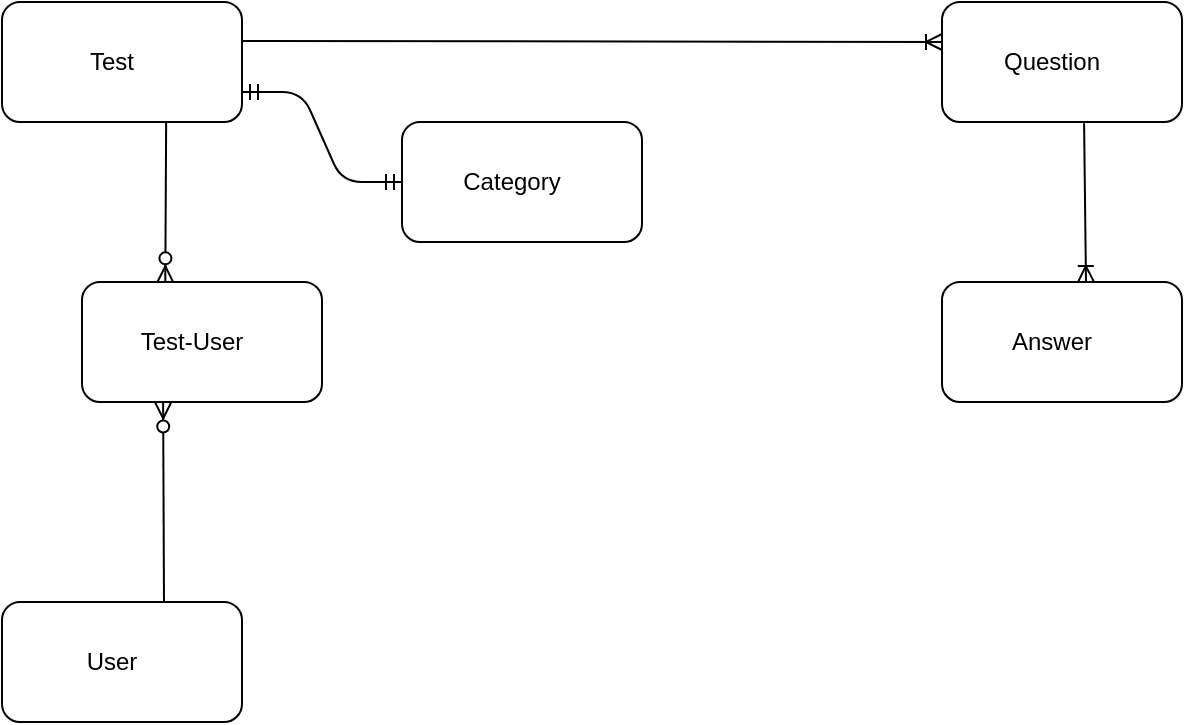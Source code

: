 <mxfile version="14.9.1" type="github"><diagram id="qdGgsloyMCNvHPsIsWeM" name="Page-1"><mxGraphModel dx="714" dy="394" grid="1" gridSize="10" guides="1" tooltips="1" connect="1" arrows="1" fold="1" page="1" pageScale="1" pageWidth="850" pageHeight="1100" math="0" shadow="0"><root><mxCell id="0"/><mxCell id="1" parent="0"/><mxCell id="xcnWXyQfyiLEQMKitIQH-16" style="edgeStyle=none;rounded=0;orthogonalLoop=1;jettySize=auto;html=1;exitX=0.684;exitY=0.996;exitDx=0;exitDy=0;endArrow=ERzeroToMany;endFill=1;exitPerimeter=0;entryX=0.097;entryY=0.003;entryDx=0;entryDy=0;entryPerimeter=0;" edge="1" parent="1" source="Yn2dGKiHDtz77mqp5Xcz-1"><mxGeometry relative="1" as="geometry"><mxPoint x="121.64" y="200.18" as="targetPoint"/></mxGeometry></mxCell><mxCell id="Yn2dGKiHDtz77mqp5Xcz-1" value="" style="rounded=1;whiteSpace=wrap;html=1;" parent="1" vertex="1"><mxGeometry x="40" y="60" width="120" height="60" as="geometry"/></mxCell><mxCell id="xcnWXyQfyiLEQMKitIQH-1" value="Test" style="text;html=1;strokeColor=none;fillColor=none;align=center;verticalAlign=middle;whiteSpace=wrap;rounded=0;" vertex="1" parent="1"><mxGeometry x="40" y="70" width="110" height="40" as="geometry"/></mxCell><mxCell id="xcnWXyQfyiLEQMKitIQH-2" value="" style="rounded=1;whiteSpace=wrap;html=1;" vertex="1" parent="1"><mxGeometry x="40" y="360" width="120" height="60" as="geometry"/></mxCell><mxCell id="xcnWXyQfyiLEQMKitIQH-3" value="User" style="text;html=1;strokeColor=none;fillColor=none;align=center;verticalAlign=middle;whiteSpace=wrap;rounded=0;" vertex="1" parent="1"><mxGeometry x="40" y="370" width="110" height="40" as="geometry"/></mxCell><mxCell id="xcnWXyQfyiLEQMKitIQH-6" value="" style="rounded=1;whiteSpace=wrap;html=1;" vertex="1" parent="1"><mxGeometry x="240" y="120" width="120" height="60" as="geometry"/></mxCell><mxCell id="xcnWXyQfyiLEQMKitIQH-7" value="Category" style="text;html=1;strokeColor=none;fillColor=none;align=center;verticalAlign=middle;whiteSpace=wrap;rounded=0;" vertex="1" parent="1"><mxGeometry x="240" y="130" width="110" height="40" as="geometry"/></mxCell><mxCell id="xcnWXyQfyiLEQMKitIQH-8" value="" style="rounded=1;whiteSpace=wrap;html=1;" vertex="1" parent="1"><mxGeometry x="510" y="60" width="120" height="60" as="geometry"/></mxCell><mxCell id="xcnWXyQfyiLEQMKitIQH-9" value="Question" style="text;html=1;strokeColor=none;fillColor=none;align=center;verticalAlign=middle;whiteSpace=wrap;rounded=0;" vertex="1" parent="1"><mxGeometry x="510" y="70" width="110" height="40" as="geometry"/></mxCell><mxCell id="xcnWXyQfyiLEQMKitIQH-10" value="" style="rounded=1;whiteSpace=wrap;html=1;" vertex="1" parent="1"><mxGeometry x="510" y="200" width="120" height="60" as="geometry"/></mxCell><mxCell id="xcnWXyQfyiLEQMKitIQH-11" value="Answer" style="text;html=1;strokeColor=none;fillColor=none;align=center;verticalAlign=middle;whiteSpace=wrap;rounded=0;" vertex="1" parent="1"><mxGeometry x="510" y="210" width="110" height="40" as="geometry"/></mxCell><mxCell id="xcnWXyQfyiLEQMKitIQH-13" value="" style="fontSize=12;html=1;endArrow=ERoneToMany;exitX=0.592;exitY=1.01;exitDx=0;exitDy=0;exitPerimeter=0;entryX=0.6;entryY=0;entryDx=0;entryDy=0;entryPerimeter=0;" edge="1" parent="1" source="xcnWXyQfyiLEQMKitIQH-8" target="xcnWXyQfyiLEQMKitIQH-10"><mxGeometry width="100" height="100" relative="1" as="geometry"><mxPoint x="640" y="90" as="sourcePoint"/><mxPoint x="680" y="240" as="targetPoint"/></mxGeometry></mxCell><mxCell id="xcnWXyQfyiLEQMKitIQH-14" value="" style="edgeStyle=entityRelationEdgeStyle;fontSize=12;html=1;endArrow=ERmandOne;startArrow=ERmandOne;exitX=1;exitY=0.75;exitDx=0;exitDy=0;entryX=0;entryY=0.5;entryDx=0;entryDy=0;" edge="1" parent="1" source="Yn2dGKiHDtz77mqp5Xcz-1" target="xcnWXyQfyiLEQMKitIQH-7"><mxGeometry width="100" height="100" relative="1" as="geometry"><mxPoint x="370" y="230" as="sourcePoint"/><mxPoint x="470" y="130" as="targetPoint"/></mxGeometry></mxCell><mxCell id="xcnWXyQfyiLEQMKitIQH-15" value="" style="fontSize=12;html=1;endArrow=ERoneToMany;exitX=1.002;exitY=0.324;exitDx=0;exitDy=0;exitPerimeter=0;entryX=0;entryY=0.25;entryDx=0;entryDy=0;" edge="1" parent="1" source="Yn2dGKiHDtz77mqp5Xcz-1" target="xcnWXyQfyiLEQMKitIQH-9"><mxGeometry width="100" height="100" relative="1" as="geometry"><mxPoint x="370" y="230" as="sourcePoint"/><mxPoint x="470" y="130" as="targetPoint"/></mxGeometry></mxCell><mxCell id="xcnWXyQfyiLEQMKitIQH-19" style="edgeStyle=none;rounded=0;orthogonalLoop=1;jettySize=auto;html=1;exitX=0.675;exitY=0;exitDx=0;exitDy=0;endArrow=ERzeroToMany;endFill=1;exitPerimeter=0;entryX=0.088;entryY=1.004;entryDx=0;entryDy=0;entryPerimeter=0;" edge="1" parent="1" source="xcnWXyQfyiLEQMKitIQH-2"><mxGeometry relative="1" as="geometry"><mxPoint x="140" y="130" as="sourcePoint"/><mxPoint x="120.56" y="260.24" as="targetPoint"/></mxGeometry></mxCell><mxCell id="xcnWXyQfyiLEQMKitIQH-20" value="" style="rounded=1;whiteSpace=wrap;html=1;" vertex="1" parent="1"><mxGeometry x="80" y="200" width="120" height="60" as="geometry"/></mxCell><mxCell id="xcnWXyQfyiLEQMKitIQH-21" value="Test-User" style="text;html=1;strokeColor=none;fillColor=none;align=center;verticalAlign=middle;whiteSpace=wrap;rounded=0;" vertex="1" parent="1"><mxGeometry x="80" y="210" width="110" height="40" as="geometry"/></mxCell></root></mxGraphModel></diagram></mxfile>
